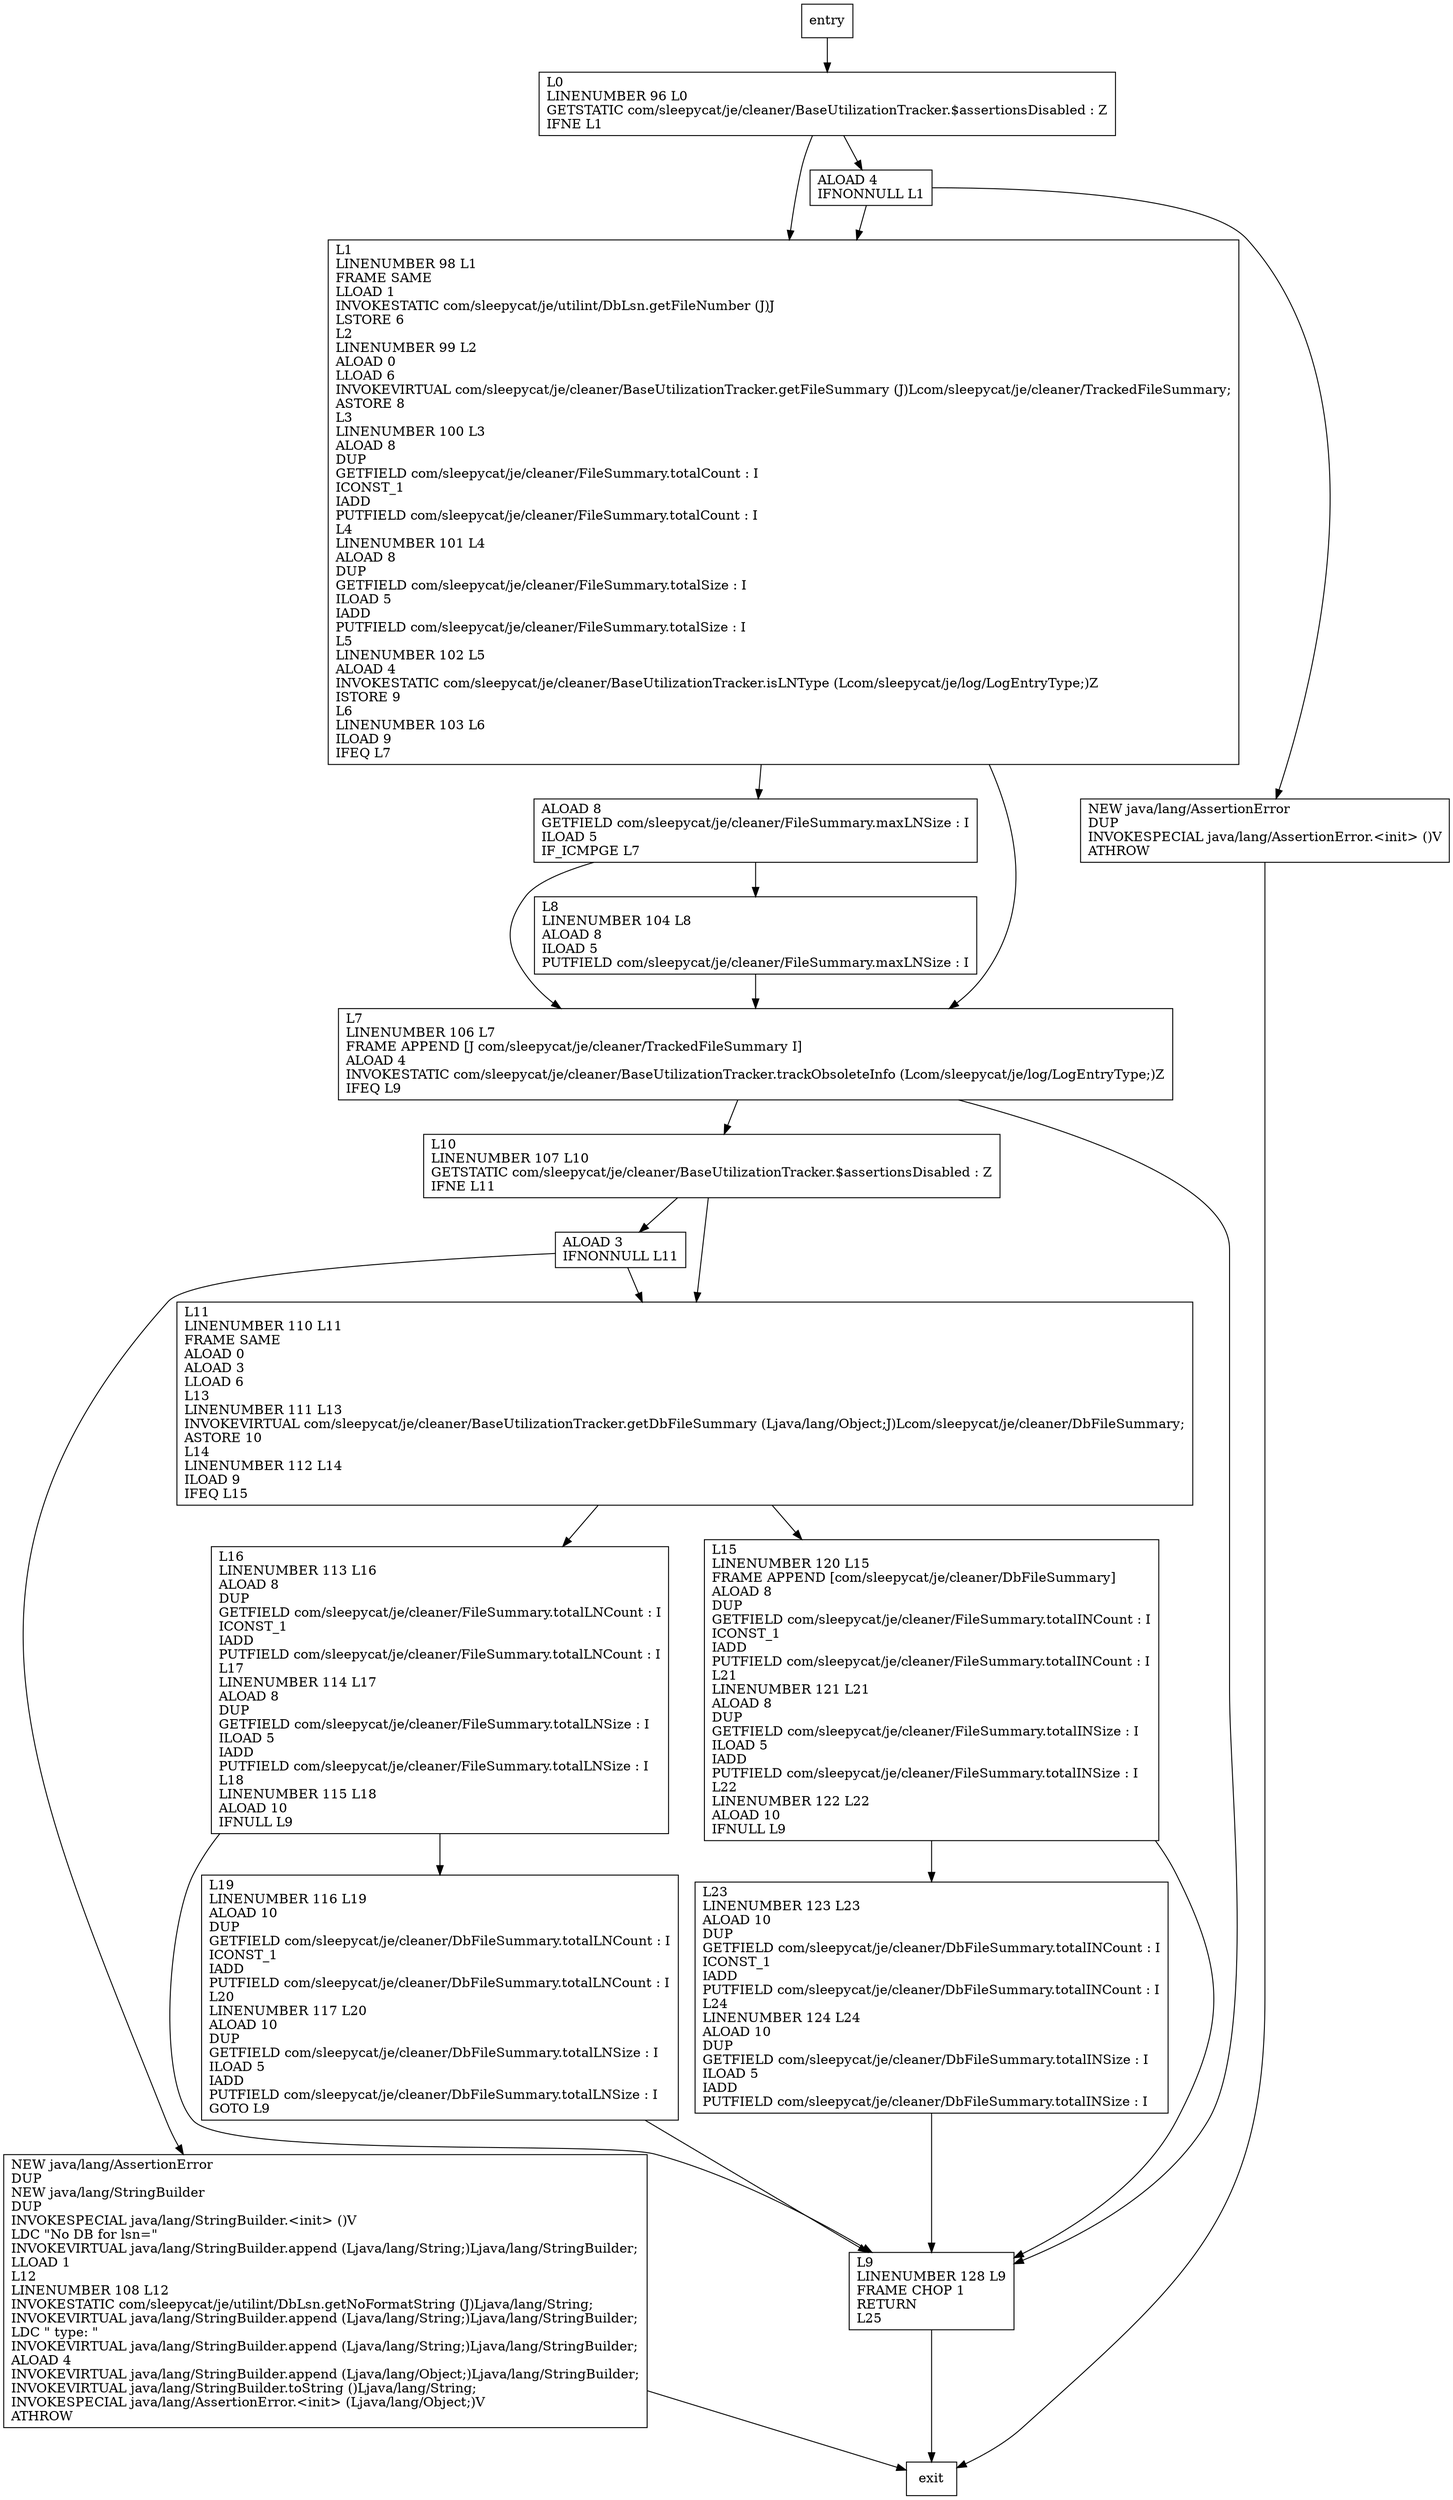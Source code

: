 digraph countNew {
node [shape=record];
1955255365 [label="ALOAD 8\lGETFIELD com/sleepycat/je/cleaner/FileSummary.maxLNSize : I\lILOAD 5\lIF_ICMPGE L7\l"];
1921336498 [label="ALOAD 4\lIFNONNULL L1\l"];
2017649346 [label="NEW java/lang/AssertionError\lDUP\lNEW java/lang/StringBuilder\lDUP\lINVOKESPECIAL java/lang/StringBuilder.\<init\> ()V\lLDC \"No DB for lsn=\"\lINVOKEVIRTUAL java/lang/StringBuilder.append (Ljava/lang/String;)Ljava/lang/StringBuilder;\lLLOAD 1\lL12\lLINENUMBER 108 L12\lINVOKESTATIC com/sleepycat/je/utilint/DbLsn.getNoFormatString (J)Ljava/lang/String;\lINVOKEVIRTUAL java/lang/StringBuilder.append (Ljava/lang/String;)Ljava/lang/StringBuilder;\lLDC \" type: \"\lINVOKEVIRTUAL java/lang/StringBuilder.append (Ljava/lang/String;)Ljava/lang/StringBuilder;\lALOAD 4\lINVOKEVIRTUAL java/lang/StringBuilder.append (Ljava/lang/Object;)Ljava/lang/StringBuilder;\lINVOKEVIRTUAL java/lang/StringBuilder.toString ()Ljava/lang/String;\lINVOKESPECIAL java/lang/AssertionError.\<init\> (Ljava/lang/Object;)V\lATHROW\l"];
1664941087 [label="L7\lLINENUMBER 106 L7\lFRAME APPEND [J com/sleepycat/je/cleaner/TrackedFileSummary I]\lALOAD 4\lINVOKESTATIC com/sleepycat/je/cleaner/BaseUtilizationTracker.trackObsoleteInfo (Lcom/sleepycat/je/log/LogEntryType;)Z\lIFEQ L9\l"];
622742578 [label="L0\lLINENUMBER 96 L0\lGETSTATIC com/sleepycat/je/cleaner/BaseUtilizationTracker.$assertionsDisabled : Z\lIFNE L1\l"];
700641778 [label="L9\lLINENUMBER 128 L9\lFRAME CHOP 1\lRETURN\lL25\l"];
27481805 [label="L19\lLINENUMBER 116 L19\lALOAD 10\lDUP\lGETFIELD com/sleepycat/je/cleaner/DbFileSummary.totalLNCount : I\lICONST_1\lIADD\lPUTFIELD com/sleepycat/je/cleaner/DbFileSummary.totalLNCount : I\lL20\lLINENUMBER 117 L20\lALOAD 10\lDUP\lGETFIELD com/sleepycat/je/cleaner/DbFileSummary.totalLNSize : I\lILOAD 5\lIADD\lPUTFIELD com/sleepycat/je/cleaner/DbFileSummary.totalLNSize : I\lGOTO L9\l"];
597849055 [label="NEW java/lang/AssertionError\lDUP\lINVOKESPECIAL java/lang/AssertionError.\<init\> ()V\lATHROW\l"];
1813997516 [label="L1\lLINENUMBER 98 L1\lFRAME SAME\lLLOAD 1\lINVOKESTATIC com/sleepycat/je/utilint/DbLsn.getFileNumber (J)J\lLSTORE 6\lL2\lLINENUMBER 99 L2\lALOAD 0\lLLOAD 6\lINVOKEVIRTUAL com/sleepycat/je/cleaner/BaseUtilizationTracker.getFileSummary (J)Lcom/sleepycat/je/cleaner/TrackedFileSummary;\lASTORE 8\lL3\lLINENUMBER 100 L3\lALOAD 8\lDUP\lGETFIELD com/sleepycat/je/cleaner/FileSummary.totalCount : I\lICONST_1\lIADD\lPUTFIELD com/sleepycat/je/cleaner/FileSummary.totalCount : I\lL4\lLINENUMBER 101 L4\lALOAD 8\lDUP\lGETFIELD com/sleepycat/je/cleaner/FileSummary.totalSize : I\lILOAD 5\lIADD\lPUTFIELD com/sleepycat/je/cleaner/FileSummary.totalSize : I\lL5\lLINENUMBER 102 L5\lALOAD 4\lINVOKESTATIC com/sleepycat/je/cleaner/BaseUtilizationTracker.isLNType (Lcom/sleepycat/je/log/LogEntryType;)Z\lISTORE 9\lL6\lLINENUMBER 103 L6\lILOAD 9\lIFEQ L7\l"];
1002738718 [label="L8\lLINENUMBER 104 L8\lALOAD 8\lILOAD 5\lPUTFIELD com/sleepycat/je/cleaner/FileSummary.maxLNSize : I\l"];
1847128265 [label="L23\lLINENUMBER 123 L23\lALOAD 10\lDUP\lGETFIELD com/sleepycat/je/cleaner/DbFileSummary.totalINCount : I\lICONST_1\lIADD\lPUTFIELD com/sleepycat/je/cleaner/DbFileSummary.totalINCount : I\lL24\lLINENUMBER 124 L24\lALOAD 10\lDUP\lGETFIELD com/sleepycat/je/cleaner/DbFileSummary.totalINSize : I\lILOAD 5\lIADD\lPUTFIELD com/sleepycat/je/cleaner/DbFileSummary.totalINSize : I\l"];
197669938 [label="L10\lLINENUMBER 107 L10\lGETSTATIC com/sleepycat/je/cleaner/BaseUtilizationTracker.$assertionsDisabled : Z\lIFNE L11\l"];
1186058585 [label="L16\lLINENUMBER 113 L16\lALOAD 8\lDUP\lGETFIELD com/sleepycat/je/cleaner/FileSummary.totalLNCount : I\lICONST_1\lIADD\lPUTFIELD com/sleepycat/je/cleaner/FileSummary.totalLNCount : I\lL17\lLINENUMBER 114 L17\lALOAD 8\lDUP\lGETFIELD com/sleepycat/je/cleaner/FileSummary.totalLNSize : I\lILOAD 5\lIADD\lPUTFIELD com/sleepycat/je/cleaner/FileSummary.totalLNSize : I\lL18\lLINENUMBER 115 L18\lALOAD 10\lIFNULL L9\l"];
976327146 [label="L15\lLINENUMBER 120 L15\lFRAME APPEND [com/sleepycat/je/cleaner/DbFileSummary]\lALOAD 8\lDUP\lGETFIELD com/sleepycat/je/cleaner/FileSummary.totalINCount : I\lICONST_1\lIADD\lPUTFIELD com/sleepycat/je/cleaner/FileSummary.totalINCount : I\lL21\lLINENUMBER 121 L21\lALOAD 8\lDUP\lGETFIELD com/sleepycat/je/cleaner/FileSummary.totalINSize : I\lILOAD 5\lIADD\lPUTFIELD com/sleepycat/je/cleaner/FileSummary.totalINSize : I\lL22\lLINENUMBER 122 L22\lALOAD 10\lIFNULL L9\l"];
853616904 [label="ALOAD 3\lIFNONNULL L11\l"];
756694225 [label="L11\lLINENUMBER 110 L11\lFRAME SAME\lALOAD 0\lALOAD 3\lLLOAD 6\lL13\lLINENUMBER 111 L13\lINVOKEVIRTUAL com/sleepycat/je/cleaner/BaseUtilizationTracker.getDbFileSummary (Ljava/lang/Object;J)Lcom/sleepycat/je/cleaner/DbFileSummary;\lASTORE 10\lL14\lLINENUMBER 112 L14\lILOAD 9\lIFEQ L15\l"];
entry;
exit;
1955255365 -> 1664941087
1955255365 -> 1002738718
1921336498 -> 1813997516
1921336498 -> 597849055
2017649346 -> exit
1664941087 -> 197669938
1664941087 -> 700641778
622742578 -> 1921336498
622742578 -> 1813997516
700641778 -> exit
27481805 -> 700641778
597849055 -> exit
entry -> 622742578
1813997516 -> 1955255365
1813997516 -> 1664941087
1002738718 -> 1664941087
1847128265 -> 700641778
197669938 -> 853616904
197669938 -> 756694225
1186058585 -> 700641778
1186058585 -> 27481805
976327146 -> 1847128265
976327146 -> 700641778
853616904 -> 2017649346
853616904 -> 756694225
756694225 -> 1186058585
756694225 -> 976327146
}
